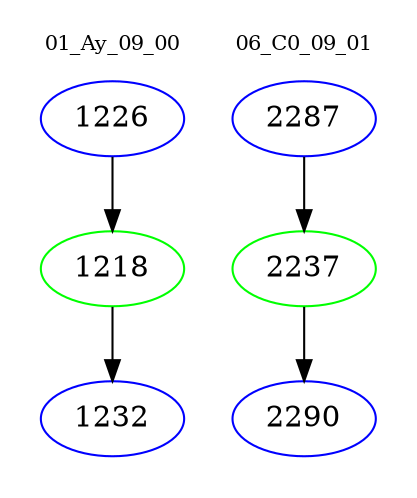 digraph{
subgraph cluster_0 {
color = white
label = "01_Ay_09_00";
fontsize=10;
T0_1226 [label="1226", color="blue"]
T0_1226 -> T0_1218 [color="black"]
T0_1218 [label="1218", color="green"]
T0_1218 -> T0_1232 [color="black"]
T0_1232 [label="1232", color="blue"]
}
subgraph cluster_1 {
color = white
label = "06_C0_09_01";
fontsize=10;
T1_2287 [label="2287", color="blue"]
T1_2287 -> T1_2237 [color="black"]
T1_2237 [label="2237", color="green"]
T1_2237 -> T1_2290 [color="black"]
T1_2290 [label="2290", color="blue"]
}
}
